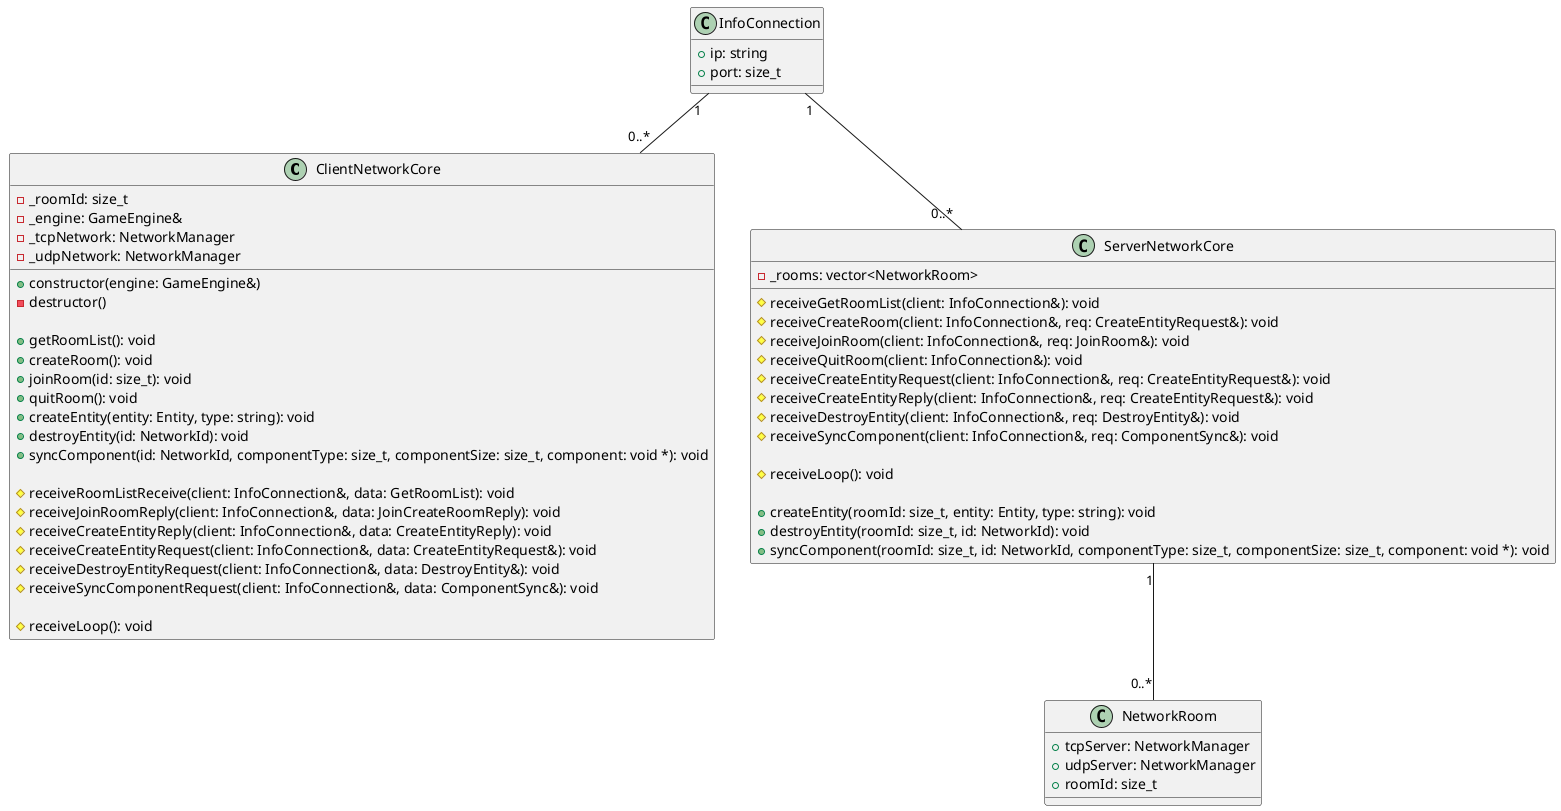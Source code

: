 @startuml
'https://plantuml.com/class-diagram

class ClientNetworkCore {
    + constructor(engine: GameEngine&)
    - destructor()

    + getRoomList(): void
    + createRoom(): void
    + joinRoom(id: size_t): void
    + quitRoom(): void
    + createEntity(entity: Entity, type: string): void
    + destroyEntity(id: NetworkId): void
    + syncComponent(id: NetworkId, componentType: size_t, componentSize: size_t, component: void *): void

    # receiveRoomListReceive(client: InfoConnection&, data: GetRoomList): void
    # receiveJoinRoomReply(client: InfoConnection&, data: JoinCreateRoomReply): void
    # receiveCreateEntityReply(client: InfoConnection&, data: CreateEntityReply): void
    # receiveCreateEntityRequest(client: InfoConnection&, data: CreateEntityRequest&): void
    # receiveDestroyEntityRequest(client: InfoConnection&, data: DestroyEntity&): void
    # receiveSyncComponentRequest(client: InfoConnection&, data: ComponentSync&): void

    # receiveLoop(): void

    - _roomId: size_t
    - _engine: GameEngine&
    - _tcpNetwork: NetworkManager
    - _udpNetwork: NetworkManager
}

class ServerNetworkCore {
    # receiveGetRoomList(client: InfoConnection&): void
    # receiveCreateRoom(client: InfoConnection&, req: CreateEntityRequest&): void
    # receiveJoinRoom(client: InfoConnection&, req: JoinRoom&): void
    # receiveQuitRoom(client: InfoConnection&): void
    # receiveCreateEntityRequest(client: InfoConnection&, req: CreateEntityRequest&): void
    # receiveCreateEntityReply(client: InfoConnection&, req: CreateEntityRequest&): void
    # receiveDestroyEntity(client: InfoConnection&, req: DestroyEntity&): void
    # receiveSyncComponent(client: InfoConnection&, req: ComponentSync&): void

    # receiveLoop(): void

    + createEntity(roomId: size_t, entity: Entity, type: string): void
    + destroyEntity(roomId: size_t, id: NetworkId): void
    + syncComponent(roomId: size_t, id: NetworkId, componentType: size_t, componentSize: size_t, component: void *): void

    - _rooms: vector<NetworkRoom>
}
ServerNetworkCore "1" -- "0..*" NetworkRoom

class InfoConnection {
    + ip: string
    + port: size_t
}
InfoConnection "1" -- "0..*" ServerNetworkCore
InfoConnection "1" -- "0..*" ClientNetworkCore

class NetworkRoom {
    + tcpServer: NetworkManager
    + udpServer: NetworkManager
    + roomId: size_t
}

@enduml